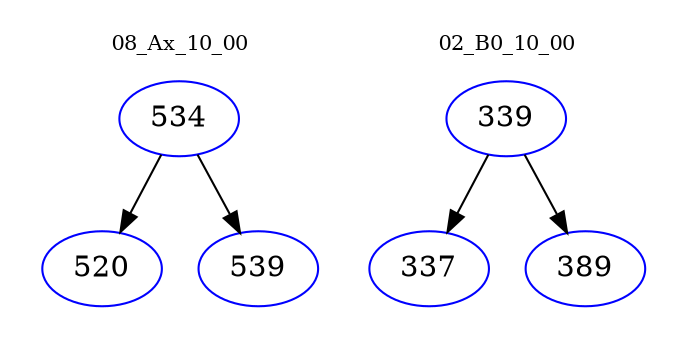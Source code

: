 digraph{
subgraph cluster_0 {
color = white
label = "08_Ax_10_00";
fontsize=10;
T0_534 [label="534", color="blue"]
T0_534 -> T0_520 [color="black"]
T0_520 [label="520", color="blue"]
T0_534 -> T0_539 [color="black"]
T0_539 [label="539", color="blue"]
}
subgraph cluster_1 {
color = white
label = "02_B0_10_00";
fontsize=10;
T1_339 [label="339", color="blue"]
T1_339 -> T1_337 [color="black"]
T1_337 [label="337", color="blue"]
T1_339 -> T1_389 [color="black"]
T1_389 [label="389", color="blue"]
}
}
